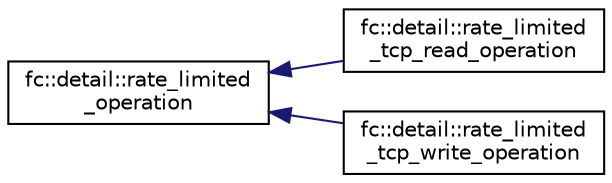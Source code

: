 digraph "Graphical Class Hierarchy"
{
  edge [fontname="Helvetica",fontsize="10",labelfontname="Helvetica",labelfontsize="10"];
  node [fontname="Helvetica",fontsize="10",shape=record];
  rankdir="LR";
  Node0 [label="fc::detail::rate_limited\l_operation",height=0.2,width=0.4,color="black", fillcolor="white", style="filled",URL="$classfc_1_1detail_1_1rate__limited__operation.html"];
  Node0 -> Node1 [dir="back",color="midnightblue",fontsize="10",style="solid",fontname="Helvetica"];
  Node1 [label="fc::detail::rate_limited\l_tcp_read_operation",height=0.2,width=0.4,color="black", fillcolor="white", style="filled",URL="$classfc_1_1detail_1_1rate__limited__tcp__read__operation.html"];
  Node0 -> Node2 [dir="back",color="midnightblue",fontsize="10",style="solid",fontname="Helvetica"];
  Node2 [label="fc::detail::rate_limited\l_tcp_write_operation",height=0.2,width=0.4,color="black", fillcolor="white", style="filled",URL="$classfc_1_1detail_1_1rate__limited__tcp__write__operation.html"];
}
